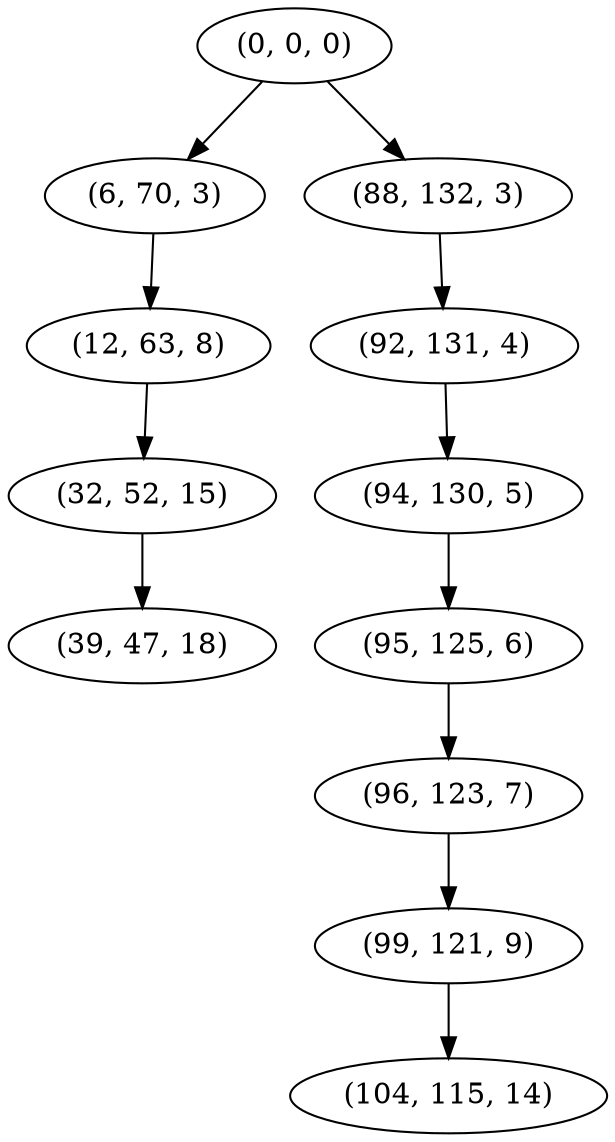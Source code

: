 digraph tree {
    "(0, 0, 0)";
    "(6, 70, 3)";
    "(12, 63, 8)";
    "(32, 52, 15)";
    "(39, 47, 18)";
    "(88, 132, 3)";
    "(92, 131, 4)";
    "(94, 130, 5)";
    "(95, 125, 6)";
    "(96, 123, 7)";
    "(99, 121, 9)";
    "(104, 115, 14)";
    "(0, 0, 0)" -> "(6, 70, 3)";
    "(0, 0, 0)" -> "(88, 132, 3)";
    "(6, 70, 3)" -> "(12, 63, 8)";
    "(12, 63, 8)" -> "(32, 52, 15)";
    "(32, 52, 15)" -> "(39, 47, 18)";
    "(88, 132, 3)" -> "(92, 131, 4)";
    "(92, 131, 4)" -> "(94, 130, 5)";
    "(94, 130, 5)" -> "(95, 125, 6)";
    "(95, 125, 6)" -> "(96, 123, 7)";
    "(96, 123, 7)" -> "(99, 121, 9)";
    "(99, 121, 9)" -> "(104, 115, 14)";
}
